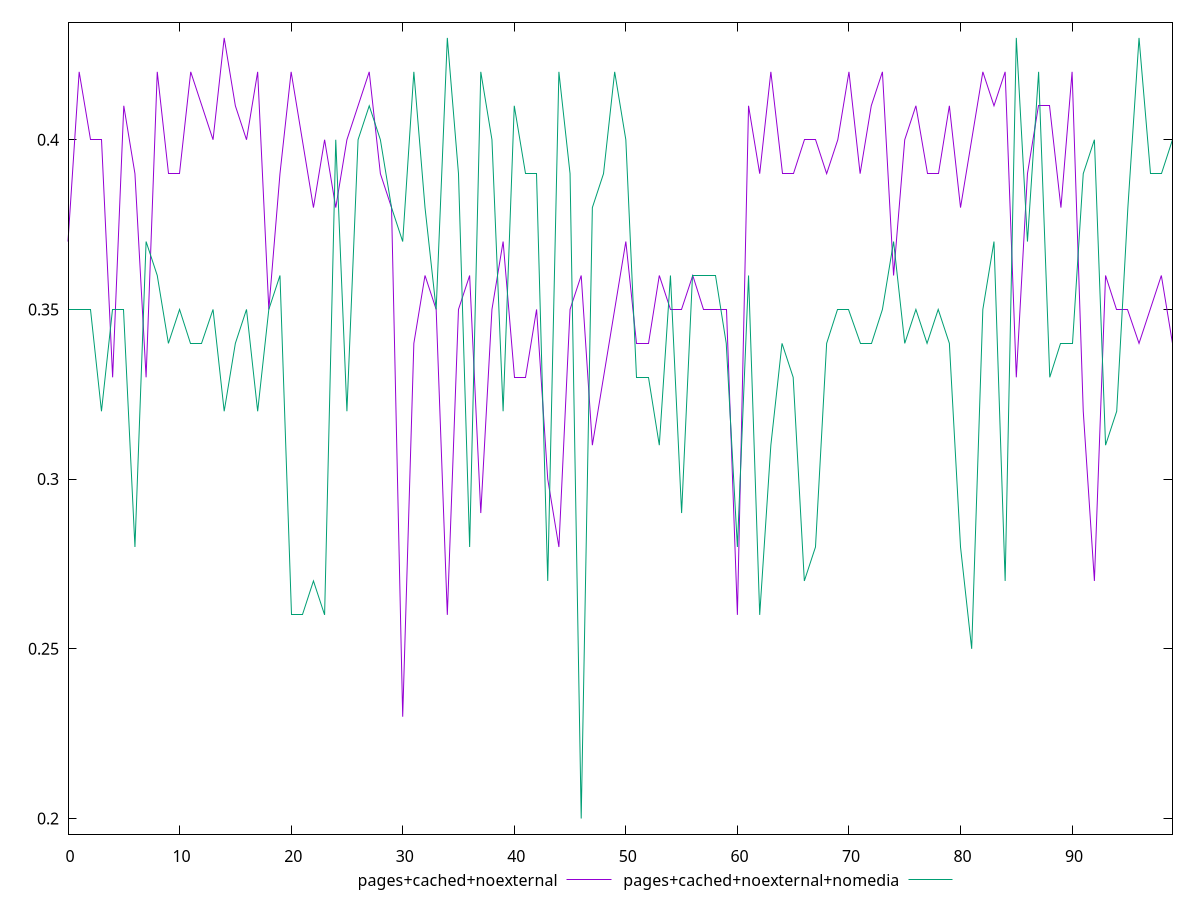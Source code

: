 reset

$pagesCachedNoexternal <<EOF
0 0.37
1 0.42
2 0.4
3 0.4
4 0.33
5 0.41
6 0.39
7 0.33
8 0.42
9 0.39
10 0.39
11 0.42
12 0.41
13 0.4
14 0.43
15 0.41
16 0.4
17 0.42
18 0.35
19 0.39
20 0.42
21 0.4
22 0.38
23 0.4
24 0.38
25 0.4
26 0.41
27 0.42
28 0.39
29 0.38
30 0.23
31 0.34
32 0.36
33 0.35
34 0.26
35 0.35
36 0.36
37 0.29
38 0.35
39 0.37
40 0.33
41 0.33
42 0.35
43 0.3
44 0.28
45 0.35
46 0.36
47 0.31
48 0.33
49 0.35
50 0.37
51 0.34
52 0.34
53 0.36
54 0.35
55 0.35
56 0.36
57 0.35
58 0.35
59 0.35
60 0.26
61 0.41
62 0.39
63 0.42
64 0.39
65 0.39
66 0.4
67 0.4
68 0.39
69 0.4
70 0.42
71 0.39
72 0.41
73 0.42
74 0.36
75 0.4
76 0.41
77 0.39
78 0.39
79 0.41
80 0.38
81 0.4
82 0.42
83 0.41
84 0.42
85 0.33
86 0.39
87 0.41
88 0.41
89 0.38
90 0.42
91 0.32
92 0.27
93 0.36
94 0.35
95 0.35
96 0.34
97 0.35
98 0.36
99 0.34
EOF

$pagesCachedNoexternalNomedia <<EOF
0 0.35
1 0.35
2 0.35
3 0.32
4 0.35
5 0.35
6 0.28
7 0.37
8 0.36
9 0.34
10 0.35
11 0.34
12 0.34
13 0.35
14 0.32
15 0.34
16 0.35
17 0.32
18 0.35
19 0.36
20 0.26
21 0.26
22 0.27
23 0.26
24 0.4
25 0.32
26 0.4
27 0.41
28 0.4
29 0.38
30 0.37
31 0.42
32 0.38
33 0.35
34 0.43
35 0.39
36 0.28
37 0.42
38 0.4
39 0.32
40 0.41
41 0.39
42 0.39
43 0.27
44 0.42
45 0.39
46 0.2
47 0.38
48 0.39
49 0.42
50 0.4
51 0.33
52 0.33
53 0.31
54 0.36
55 0.29
56 0.36
57 0.36
58 0.36
59 0.34
60 0.28
61 0.36
62 0.26
63 0.31
64 0.34
65 0.33
66 0.27
67 0.28
68 0.34
69 0.35
70 0.35
71 0.34
72 0.34
73 0.35
74 0.37
75 0.34
76 0.35
77 0.34
78 0.35
79 0.34
80 0.28
81 0.25
82 0.35
83 0.37
84 0.27
85 0.43
86 0.37
87 0.42
88 0.33
89 0.34
90 0.34
91 0.39
92 0.4
93 0.31
94 0.32
95 0.38
96 0.43
97 0.39
98 0.39
99 0.4
EOF

set key outside below
set xrange [0:99]
set yrange [0.19540000000000002:0.4346]
set trange [0.19540000000000002:0.4346]
set terminal svg size 640, 520 enhanced background rgb 'white'
set output "reprap/meta/score/comparison/line/2_vs_3.svg"

plot $pagesCachedNoexternal title "pages+cached+noexternal" with line, \
     $pagesCachedNoexternalNomedia title "pages+cached+noexternal+nomedia" with line

reset
